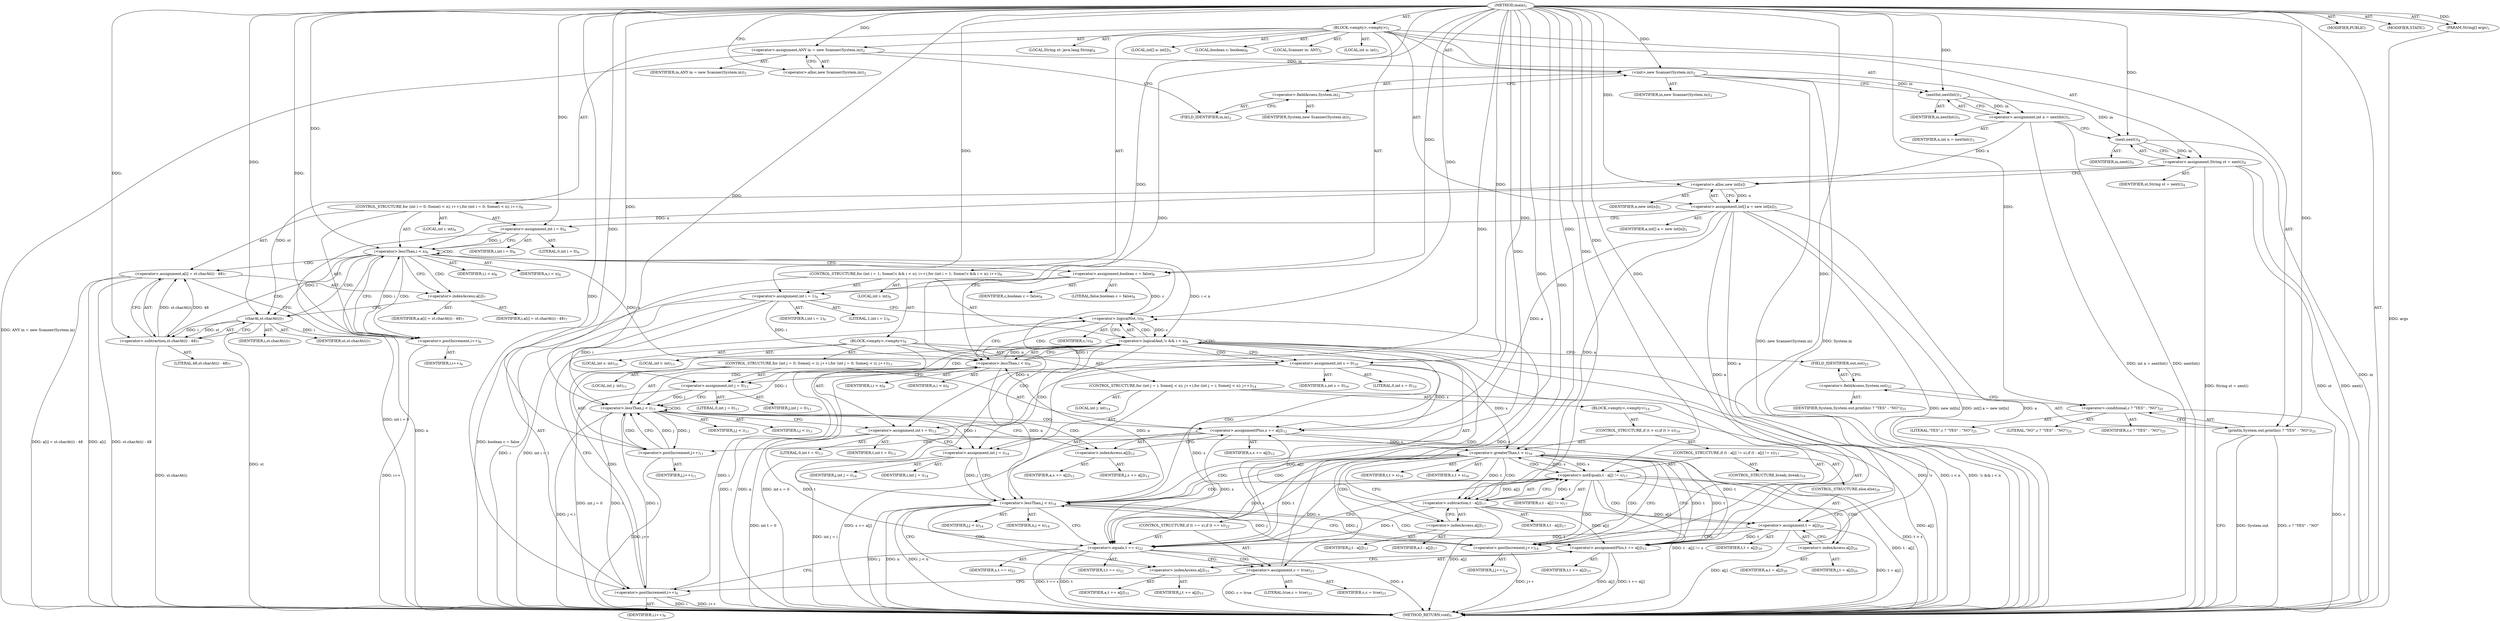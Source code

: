 digraph "main" {  
"19" [label = <(METHOD,main)<SUB>1</SUB>> ]
"20" [label = <(PARAM,String[] args)<SUB>1</SUB>> ]
"21" [label = <(BLOCK,&lt;empty&gt;,&lt;empty&gt;)<SUB>1</SUB>> ]
"4" [label = <(LOCAL,Scanner in: ANY)<SUB>2</SUB>> ]
"22" [label = <(&lt;operator&gt;.assignment,ANY in = new Scanner(System.in))<SUB>2</SUB>> ]
"23" [label = <(IDENTIFIER,in,ANY in = new Scanner(System.in))<SUB>2</SUB>> ]
"24" [label = <(&lt;operator&gt;.alloc,new Scanner(System.in))<SUB>2</SUB>> ]
"25" [label = <(&lt;init&gt;,new Scanner(System.in))<SUB>2</SUB>> ]
"3" [label = <(IDENTIFIER,in,new Scanner(System.in))<SUB>2</SUB>> ]
"26" [label = <(&lt;operator&gt;.fieldAccess,System.in)<SUB>2</SUB>> ]
"27" [label = <(IDENTIFIER,System,new Scanner(System.in))<SUB>2</SUB>> ]
"28" [label = <(FIELD_IDENTIFIER,in,in)<SUB>2</SUB>> ]
"29" [label = <(LOCAL,int n: int)<SUB>3</SUB>> ]
"30" [label = <(&lt;operator&gt;.assignment,int n = nextInt())<SUB>3</SUB>> ]
"31" [label = <(IDENTIFIER,n,int n = nextInt())<SUB>3</SUB>> ]
"32" [label = <(nextInt,nextInt())<SUB>3</SUB>> ]
"33" [label = <(IDENTIFIER,in,nextInt())<SUB>3</SUB>> ]
"34" [label = <(LOCAL,String st: java.lang.String)<SUB>4</SUB>> ]
"35" [label = <(&lt;operator&gt;.assignment,String st = next())<SUB>4</SUB>> ]
"36" [label = <(IDENTIFIER,st,String st = next())<SUB>4</SUB>> ]
"37" [label = <(next,next())<SUB>4</SUB>> ]
"38" [label = <(IDENTIFIER,in,next())<SUB>4</SUB>> ]
"39" [label = <(LOCAL,int[] a: int[])<SUB>5</SUB>> ]
"40" [label = <(&lt;operator&gt;.assignment,int[] a = new int[n])<SUB>5</SUB>> ]
"41" [label = <(IDENTIFIER,a,int[] a = new int[n])<SUB>5</SUB>> ]
"42" [label = <(&lt;operator&gt;.alloc,new int[n])> ]
"43" [label = <(IDENTIFIER,n,new int[n])<SUB>5</SUB>> ]
"44" [label = <(CONTROL_STRUCTURE,for (int i = 0; Some(i &lt; n); i++),for (int i = 0; Some(i &lt; n); i++))<SUB>6</SUB>> ]
"45" [label = <(LOCAL,int i: int)<SUB>6</SUB>> ]
"46" [label = <(&lt;operator&gt;.assignment,int i = 0)<SUB>6</SUB>> ]
"47" [label = <(IDENTIFIER,i,int i = 0)<SUB>6</SUB>> ]
"48" [label = <(LITERAL,0,int i = 0)<SUB>6</SUB>> ]
"49" [label = <(&lt;operator&gt;.lessThan,i &lt; n)<SUB>6</SUB>> ]
"50" [label = <(IDENTIFIER,i,i &lt; n)<SUB>6</SUB>> ]
"51" [label = <(IDENTIFIER,n,i &lt; n)<SUB>6</SUB>> ]
"52" [label = <(&lt;operator&gt;.postIncrement,i++)<SUB>6</SUB>> ]
"53" [label = <(IDENTIFIER,i,i++)<SUB>6</SUB>> ]
"54" [label = <(&lt;operator&gt;.assignment,a[i] = st.charAt(i) - 48)<SUB>7</SUB>> ]
"55" [label = <(&lt;operator&gt;.indexAccess,a[i])<SUB>7</SUB>> ]
"56" [label = <(IDENTIFIER,a,a[i] = st.charAt(i) - 48)<SUB>7</SUB>> ]
"57" [label = <(IDENTIFIER,i,a[i] = st.charAt(i) - 48)<SUB>7</SUB>> ]
"58" [label = <(&lt;operator&gt;.subtraction,st.charAt(i) - 48)<SUB>7</SUB>> ]
"59" [label = <(charAt,st.charAt(i))<SUB>7</SUB>> ]
"60" [label = <(IDENTIFIER,st,st.charAt(i))<SUB>7</SUB>> ]
"61" [label = <(IDENTIFIER,i,st.charAt(i))<SUB>7</SUB>> ]
"62" [label = <(LITERAL,48,st.charAt(i) - 48)<SUB>7</SUB>> ]
"63" [label = <(LOCAL,boolean c: boolean)<SUB>8</SUB>> ]
"64" [label = <(&lt;operator&gt;.assignment,boolean c = false)<SUB>8</SUB>> ]
"65" [label = <(IDENTIFIER,c,boolean c = false)<SUB>8</SUB>> ]
"66" [label = <(LITERAL,false,boolean c = false)<SUB>8</SUB>> ]
"67" [label = <(CONTROL_STRUCTURE,for (int i = 1; Some(!c &amp;&amp; i &lt; n); i++),for (int i = 1; Some(!c &amp;&amp; i &lt; n); i++))<SUB>9</SUB>> ]
"68" [label = <(LOCAL,int i: int)<SUB>9</SUB>> ]
"69" [label = <(&lt;operator&gt;.assignment,int i = 1)<SUB>9</SUB>> ]
"70" [label = <(IDENTIFIER,i,int i = 1)<SUB>9</SUB>> ]
"71" [label = <(LITERAL,1,int i = 1)<SUB>9</SUB>> ]
"72" [label = <(&lt;operator&gt;.logicalAnd,!c &amp;&amp; i &lt; n)<SUB>9</SUB>> ]
"73" [label = <(&lt;operator&gt;.logicalNot,!c)<SUB>9</SUB>> ]
"74" [label = <(IDENTIFIER,c,!c)<SUB>9</SUB>> ]
"75" [label = <(&lt;operator&gt;.lessThan,i &lt; n)<SUB>9</SUB>> ]
"76" [label = <(IDENTIFIER,i,i &lt; n)<SUB>9</SUB>> ]
"77" [label = <(IDENTIFIER,n,i &lt; n)<SUB>9</SUB>> ]
"78" [label = <(&lt;operator&gt;.postIncrement,i++)<SUB>9</SUB>> ]
"79" [label = <(IDENTIFIER,i,i++)<SUB>9</SUB>> ]
"80" [label = <(BLOCK,&lt;empty&gt;,&lt;empty&gt;)<SUB>9</SUB>> ]
"81" [label = <(LOCAL,int s: int)<SUB>10</SUB>> ]
"82" [label = <(&lt;operator&gt;.assignment,int s = 0)<SUB>10</SUB>> ]
"83" [label = <(IDENTIFIER,s,int s = 0)<SUB>10</SUB>> ]
"84" [label = <(LITERAL,0,int s = 0)<SUB>10</SUB>> ]
"85" [label = <(CONTROL_STRUCTURE,for (int j = 0; Some(j &lt; i); j++),for (int j = 0; Some(j &lt; i); j++))<SUB>11</SUB>> ]
"86" [label = <(LOCAL,int j: int)<SUB>11</SUB>> ]
"87" [label = <(&lt;operator&gt;.assignment,int j = 0)<SUB>11</SUB>> ]
"88" [label = <(IDENTIFIER,j,int j = 0)<SUB>11</SUB>> ]
"89" [label = <(LITERAL,0,int j = 0)<SUB>11</SUB>> ]
"90" [label = <(&lt;operator&gt;.lessThan,j &lt; i)<SUB>11</SUB>> ]
"91" [label = <(IDENTIFIER,j,j &lt; i)<SUB>11</SUB>> ]
"92" [label = <(IDENTIFIER,i,j &lt; i)<SUB>11</SUB>> ]
"93" [label = <(&lt;operator&gt;.postIncrement,j++)<SUB>11</SUB>> ]
"94" [label = <(IDENTIFIER,j,j++)<SUB>11</SUB>> ]
"95" [label = <(&lt;operator&gt;.assignmentPlus,s += a[j])<SUB>12</SUB>> ]
"96" [label = <(IDENTIFIER,s,s += a[j])<SUB>12</SUB>> ]
"97" [label = <(&lt;operator&gt;.indexAccess,a[j])<SUB>12</SUB>> ]
"98" [label = <(IDENTIFIER,a,s += a[j])<SUB>12</SUB>> ]
"99" [label = <(IDENTIFIER,j,s += a[j])<SUB>12</SUB>> ]
"100" [label = <(LOCAL,int t: int)<SUB>13</SUB>> ]
"101" [label = <(&lt;operator&gt;.assignment,int t = 0)<SUB>13</SUB>> ]
"102" [label = <(IDENTIFIER,t,int t = 0)<SUB>13</SUB>> ]
"103" [label = <(LITERAL,0,int t = 0)<SUB>13</SUB>> ]
"104" [label = <(CONTROL_STRUCTURE,for (int j = i; Some(j &lt; n); j++),for (int j = i; Some(j &lt; n); j++))<SUB>14</SUB>> ]
"105" [label = <(LOCAL,int j: int)<SUB>14</SUB>> ]
"106" [label = <(&lt;operator&gt;.assignment,int j = i)<SUB>14</SUB>> ]
"107" [label = <(IDENTIFIER,j,int j = i)<SUB>14</SUB>> ]
"108" [label = <(IDENTIFIER,i,int j = i)<SUB>14</SUB>> ]
"109" [label = <(&lt;operator&gt;.lessThan,j &lt; n)<SUB>14</SUB>> ]
"110" [label = <(IDENTIFIER,j,j &lt; n)<SUB>14</SUB>> ]
"111" [label = <(IDENTIFIER,n,j &lt; n)<SUB>14</SUB>> ]
"112" [label = <(&lt;operator&gt;.postIncrement,j++)<SUB>14</SUB>> ]
"113" [label = <(IDENTIFIER,j,j++)<SUB>14</SUB>> ]
"114" [label = <(BLOCK,&lt;empty&gt;,&lt;empty&gt;)<SUB>14</SUB>> ]
"115" [label = <(&lt;operator&gt;.assignmentPlus,t += a[j])<SUB>15</SUB>> ]
"116" [label = <(IDENTIFIER,t,t += a[j])<SUB>15</SUB>> ]
"117" [label = <(&lt;operator&gt;.indexAccess,a[j])<SUB>15</SUB>> ]
"118" [label = <(IDENTIFIER,a,t += a[j])<SUB>15</SUB>> ]
"119" [label = <(IDENTIFIER,j,t += a[j])<SUB>15</SUB>> ]
"120" [label = <(CONTROL_STRUCTURE,if (t &gt; s),if (t &gt; s))<SUB>16</SUB>> ]
"121" [label = <(&lt;operator&gt;.greaterThan,t &gt; s)<SUB>16</SUB>> ]
"122" [label = <(IDENTIFIER,t,t &gt; s)<SUB>16</SUB>> ]
"123" [label = <(IDENTIFIER,s,t &gt; s)<SUB>16</SUB>> ]
"124" [label = <(CONTROL_STRUCTURE,if (t - a[j] != s),if (t - a[j] != s))<SUB>17</SUB>> ]
"125" [label = <(&lt;operator&gt;.notEquals,t - a[j] != s)<SUB>17</SUB>> ]
"126" [label = <(&lt;operator&gt;.subtraction,t - a[j])<SUB>17</SUB>> ]
"127" [label = <(IDENTIFIER,t,t - a[j])<SUB>17</SUB>> ]
"128" [label = <(&lt;operator&gt;.indexAccess,a[j])<SUB>17</SUB>> ]
"129" [label = <(IDENTIFIER,a,t - a[j])<SUB>17</SUB>> ]
"130" [label = <(IDENTIFIER,j,t - a[j])<SUB>17</SUB>> ]
"131" [label = <(IDENTIFIER,s,t - a[j] != s)<SUB>17</SUB>> ]
"132" [label = <(CONTROL_STRUCTURE,break;,break;)<SUB>18</SUB>> ]
"133" [label = <(CONTROL_STRUCTURE,else,else)<SUB>20</SUB>> ]
"134" [label = <(&lt;operator&gt;.assignment,t = a[j])<SUB>20</SUB>> ]
"135" [label = <(IDENTIFIER,t,t = a[j])<SUB>20</SUB>> ]
"136" [label = <(&lt;operator&gt;.indexAccess,a[j])<SUB>20</SUB>> ]
"137" [label = <(IDENTIFIER,a,t = a[j])<SUB>20</SUB>> ]
"138" [label = <(IDENTIFIER,j,t = a[j])<SUB>20</SUB>> ]
"139" [label = <(CONTROL_STRUCTURE,if (t == s),if (t == s))<SUB>22</SUB>> ]
"140" [label = <(&lt;operator&gt;.equals,t == s)<SUB>22</SUB>> ]
"141" [label = <(IDENTIFIER,t,t == s)<SUB>22</SUB>> ]
"142" [label = <(IDENTIFIER,s,t == s)<SUB>22</SUB>> ]
"143" [label = <(&lt;operator&gt;.assignment,c = true)<SUB>23</SUB>> ]
"144" [label = <(IDENTIFIER,c,c = true)<SUB>23</SUB>> ]
"145" [label = <(LITERAL,true,c = true)<SUB>23</SUB>> ]
"146" [label = <(println,System.out.println(c ? &quot;YES&quot; : &quot;NO&quot;))<SUB>25</SUB>> ]
"147" [label = <(&lt;operator&gt;.fieldAccess,System.out)<SUB>25</SUB>> ]
"148" [label = <(IDENTIFIER,System,System.out.println(c ? &quot;YES&quot; : &quot;NO&quot;))<SUB>25</SUB>> ]
"149" [label = <(FIELD_IDENTIFIER,out,out)<SUB>25</SUB>> ]
"150" [label = <(&lt;operator&gt;.conditional,c ? &quot;YES&quot; : &quot;NO&quot;)<SUB>25</SUB>> ]
"151" [label = <(IDENTIFIER,c,c ? &quot;YES&quot; : &quot;NO&quot;)<SUB>25</SUB>> ]
"152" [label = <(LITERAL,&quot;YES&quot;,c ? &quot;YES&quot; : &quot;NO&quot;)<SUB>25</SUB>> ]
"153" [label = <(LITERAL,&quot;NO&quot;,c ? &quot;YES&quot; : &quot;NO&quot;)<SUB>25</SUB>> ]
"154" [label = <(MODIFIER,PUBLIC)> ]
"155" [label = <(MODIFIER,STATIC)> ]
"156" [label = <(METHOD_RETURN,void)<SUB>1</SUB>> ]
  "19" -> "20"  [ label = "AST: "] 
  "19" -> "21"  [ label = "AST: "] 
  "19" -> "154"  [ label = "AST: "] 
  "19" -> "155"  [ label = "AST: "] 
  "19" -> "156"  [ label = "AST: "] 
  "21" -> "4"  [ label = "AST: "] 
  "21" -> "22"  [ label = "AST: "] 
  "21" -> "25"  [ label = "AST: "] 
  "21" -> "29"  [ label = "AST: "] 
  "21" -> "30"  [ label = "AST: "] 
  "21" -> "34"  [ label = "AST: "] 
  "21" -> "35"  [ label = "AST: "] 
  "21" -> "39"  [ label = "AST: "] 
  "21" -> "40"  [ label = "AST: "] 
  "21" -> "44"  [ label = "AST: "] 
  "21" -> "63"  [ label = "AST: "] 
  "21" -> "64"  [ label = "AST: "] 
  "21" -> "67"  [ label = "AST: "] 
  "21" -> "146"  [ label = "AST: "] 
  "22" -> "23"  [ label = "AST: "] 
  "22" -> "24"  [ label = "AST: "] 
  "25" -> "3"  [ label = "AST: "] 
  "25" -> "26"  [ label = "AST: "] 
  "26" -> "27"  [ label = "AST: "] 
  "26" -> "28"  [ label = "AST: "] 
  "30" -> "31"  [ label = "AST: "] 
  "30" -> "32"  [ label = "AST: "] 
  "32" -> "33"  [ label = "AST: "] 
  "35" -> "36"  [ label = "AST: "] 
  "35" -> "37"  [ label = "AST: "] 
  "37" -> "38"  [ label = "AST: "] 
  "40" -> "41"  [ label = "AST: "] 
  "40" -> "42"  [ label = "AST: "] 
  "42" -> "43"  [ label = "AST: "] 
  "44" -> "45"  [ label = "AST: "] 
  "44" -> "46"  [ label = "AST: "] 
  "44" -> "49"  [ label = "AST: "] 
  "44" -> "52"  [ label = "AST: "] 
  "44" -> "54"  [ label = "AST: "] 
  "46" -> "47"  [ label = "AST: "] 
  "46" -> "48"  [ label = "AST: "] 
  "49" -> "50"  [ label = "AST: "] 
  "49" -> "51"  [ label = "AST: "] 
  "52" -> "53"  [ label = "AST: "] 
  "54" -> "55"  [ label = "AST: "] 
  "54" -> "58"  [ label = "AST: "] 
  "55" -> "56"  [ label = "AST: "] 
  "55" -> "57"  [ label = "AST: "] 
  "58" -> "59"  [ label = "AST: "] 
  "58" -> "62"  [ label = "AST: "] 
  "59" -> "60"  [ label = "AST: "] 
  "59" -> "61"  [ label = "AST: "] 
  "64" -> "65"  [ label = "AST: "] 
  "64" -> "66"  [ label = "AST: "] 
  "67" -> "68"  [ label = "AST: "] 
  "67" -> "69"  [ label = "AST: "] 
  "67" -> "72"  [ label = "AST: "] 
  "67" -> "78"  [ label = "AST: "] 
  "67" -> "80"  [ label = "AST: "] 
  "69" -> "70"  [ label = "AST: "] 
  "69" -> "71"  [ label = "AST: "] 
  "72" -> "73"  [ label = "AST: "] 
  "72" -> "75"  [ label = "AST: "] 
  "73" -> "74"  [ label = "AST: "] 
  "75" -> "76"  [ label = "AST: "] 
  "75" -> "77"  [ label = "AST: "] 
  "78" -> "79"  [ label = "AST: "] 
  "80" -> "81"  [ label = "AST: "] 
  "80" -> "82"  [ label = "AST: "] 
  "80" -> "85"  [ label = "AST: "] 
  "80" -> "100"  [ label = "AST: "] 
  "80" -> "101"  [ label = "AST: "] 
  "80" -> "104"  [ label = "AST: "] 
  "80" -> "139"  [ label = "AST: "] 
  "82" -> "83"  [ label = "AST: "] 
  "82" -> "84"  [ label = "AST: "] 
  "85" -> "86"  [ label = "AST: "] 
  "85" -> "87"  [ label = "AST: "] 
  "85" -> "90"  [ label = "AST: "] 
  "85" -> "93"  [ label = "AST: "] 
  "85" -> "95"  [ label = "AST: "] 
  "87" -> "88"  [ label = "AST: "] 
  "87" -> "89"  [ label = "AST: "] 
  "90" -> "91"  [ label = "AST: "] 
  "90" -> "92"  [ label = "AST: "] 
  "93" -> "94"  [ label = "AST: "] 
  "95" -> "96"  [ label = "AST: "] 
  "95" -> "97"  [ label = "AST: "] 
  "97" -> "98"  [ label = "AST: "] 
  "97" -> "99"  [ label = "AST: "] 
  "101" -> "102"  [ label = "AST: "] 
  "101" -> "103"  [ label = "AST: "] 
  "104" -> "105"  [ label = "AST: "] 
  "104" -> "106"  [ label = "AST: "] 
  "104" -> "109"  [ label = "AST: "] 
  "104" -> "112"  [ label = "AST: "] 
  "104" -> "114"  [ label = "AST: "] 
  "106" -> "107"  [ label = "AST: "] 
  "106" -> "108"  [ label = "AST: "] 
  "109" -> "110"  [ label = "AST: "] 
  "109" -> "111"  [ label = "AST: "] 
  "112" -> "113"  [ label = "AST: "] 
  "114" -> "115"  [ label = "AST: "] 
  "114" -> "120"  [ label = "AST: "] 
  "115" -> "116"  [ label = "AST: "] 
  "115" -> "117"  [ label = "AST: "] 
  "117" -> "118"  [ label = "AST: "] 
  "117" -> "119"  [ label = "AST: "] 
  "120" -> "121"  [ label = "AST: "] 
  "120" -> "124"  [ label = "AST: "] 
  "121" -> "122"  [ label = "AST: "] 
  "121" -> "123"  [ label = "AST: "] 
  "124" -> "125"  [ label = "AST: "] 
  "124" -> "132"  [ label = "AST: "] 
  "124" -> "133"  [ label = "AST: "] 
  "125" -> "126"  [ label = "AST: "] 
  "125" -> "131"  [ label = "AST: "] 
  "126" -> "127"  [ label = "AST: "] 
  "126" -> "128"  [ label = "AST: "] 
  "128" -> "129"  [ label = "AST: "] 
  "128" -> "130"  [ label = "AST: "] 
  "133" -> "134"  [ label = "AST: "] 
  "134" -> "135"  [ label = "AST: "] 
  "134" -> "136"  [ label = "AST: "] 
  "136" -> "137"  [ label = "AST: "] 
  "136" -> "138"  [ label = "AST: "] 
  "139" -> "140"  [ label = "AST: "] 
  "139" -> "143"  [ label = "AST: "] 
  "140" -> "141"  [ label = "AST: "] 
  "140" -> "142"  [ label = "AST: "] 
  "143" -> "144"  [ label = "AST: "] 
  "143" -> "145"  [ label = "AST: "] 
  "146" -> "147"  [ label = "AST: "] 
  "146" -> "150"  [ label = "AST: "] 
  "147" -> "148"  [ label = "AST: "] 
  "147" -> "149"  [ label = "AST: "] 
  "150" -> "151"  [ label = "AST: "] 
  "150" -> "152"  [ label = "AST: "] 
  "150" -> "153"  [ label = "AST: "] 
  "22" -> "28"  [ label = "CFG: "] 
  "25" -> "32"  [ label = "CFG: "] 
  "30" -> "37"  [ label = "CFG: "] 
  "35" -> "42"  [ label = "CFG: "] 
  "40" -> "46"  [ label = "CFG: "] 
  "64" -> "69"  [ label = "CFG: "] 
  "146" -> "156"  [ label = "CFG: "] 
  "24" -> "22"  [ label = "CFG: "] 
  "26" -> "25"  [ label = "CFG: "] 
  "32" -> "30"  [ label = "CFG: "] 
  "37" -> "35"  [ label = "CFG: "] 
  "42" -> "40"  [ label = "CFG: "] 
  "46" -> "49"  [ label = "CFG: "] 
  "49" -> "55"  [ label = "CFG: "] 
  "49" -> "64"  [ label = "CFG: "] 
  "52" -> "49"  [ label = "CFG: "] 
  "54" -> "52"  [ label = "CFG: "] 
  "69" -> "73"  [ label = "CFG: "] 
  "72" -> "82"  [ label = "CFG: "] 
  "72" -> "149"  [ label = "CFG: "] 
  "78" -> "73"  [ label = "CFG: "] 
  "147" -> "150"  [ label = "CFG: "] 
  "150" -> "146"  [ label = "CFG: "] 
  "28" -> "26"  [ label = "CFG: "] 
  "55" -> "59"  [ label = "CFG: "] 
  "58" -> "54"  [ label = "CFG: "] 
  "73" -> "72"  [ label = "CFG: "] 
  "73" -> "75"  [ label = "CFG: "] 
  "75" -> "72"  [ label = "CFG: "] 
  "82" -> "87"  [ label = "CFG: "] 
  "101" -> "106"  [ label = "CFG: "] 
  "149" -> "147"  [ label = "CFG: "] 
  "59" -> "58"  [ label = "CFG: "] 
  "87" -> "90"  [ label = "CFG: "] 
  "90" -> "97"  [ label = "CFG: "] 
  "90" -> "101"  [ label = "CFG: "] 
  "93" -> "90"  [ label = "CFG: "] 
  "95" -> "93"  [ label = "CFG: "] 
  "106" -> "109"  [ label = "CFG: "] 
  "109" -> "117"  [ label = "CFG: "] 
  "109" -> "140"  [ label = "CFG: "] 
  "112" -> "109"  [ label = "CFG: "] 
  "140" -> "143"  [ label = "CFG: "] 
  "140" -> "78"  [ label = "CFG: "] 
  "143" -> "78"  [ label = "CFG: "] 
  "97" -> "95"  [ label = "CFG: "] 
  "115" -> "121"  [ label = "CFG: "] 
  "117" -> "115"  [ label = "CFG: "] 
  "121" -> "128"  [ label = "CFG: "] 
  "121" -> "112"  [ label = "CFG: "] 
  "125" -> "140"  [ label = "CFG: "] 
  "125" -> "136"  [ label = "CFG: "] 
  "126" -> "125"  [ label = "CFG: "] 
  "134" -> "112"  [ label = "CFG: "] 
  "128" -> "126"  [ label = "CFG: "] 
  "136" -> "134"  [ label = "CFG: "] 
  "19" -> "24"  [ label = "CFG: "] 
  "20" -> "156"  [ label = "DDG: args"] 
  "22" -> "156"  [ label = "DDG: ANY in = new Scanner(System.in)"] 
  "25" -> "156"  [ label = "DDG: System.in"] 
  "25" -> "156"  [ label = "DDG: new Scanner(System.in)"] 
  "30" -> "156"  [ label = "DDG: nextInt()"] 
  "30" -> "156"  [ label = "DDG: int n = nextInt()"] 
  "35" -> "156"  [ label = "DDG: st"] 
  "37" -> "156"  [ label = "DDG: in"] 
  "35" -> "156"  [ label = "DDG: next()"] 
  "35" -> "156"  [ label = "DDG: String st = next()"] 
  "40" -> "156"  [ label = "DDG: a"] 
  "40" -> "156"  [ label = "DDG: new int[n]"] 
  "40" -> "156"  [ label = "DDG: int[] a = new int[n]"] 
  "46" -> "156"  [ label = "DDG: int i = 0"] 
  "49" -> "156"  [ label = "DDG: n"] 
  "64" -> "156"  [ label = "DDG: boolean c = false"] 
  "69" -> "156"  [ label = "DDG: i"] 
  "69" -> "156"  [ label = "DDG: int i = 1"] 
  "72" -> "156"  [ label = "DDG: !c"] 
  "75" -> "156"  [ label = "DDG: i"] 
  "75" -> "156"  [ label = "DDG: n"] 
  "72" -> "156"  [ label = "DDG: i &lt; n"] 
  "72" -> "156"  [ label = "DDG: !c &amp;&amp; i &lt; n"] 
  "146" -> "156"  [ label = "DDG: System.out"] 
  "150" -> "156"  [ label = "DDG: c"] 
  "146" -> "156"  [ label = "DDG: c ? &quot;YES&quot; : &quot;NO&quot;"] 
  "82" -> "156"  [ label = "DDG: int s = 0"] 
  "87" -> "156"  [ label = "DDG: int j = 0"] 
  "90" -> "156"  [ label = "DDG: j &lt; i"] 
  "101" -> "156"  [ label = "DDG: int t = 0"] 
  "106" -> "156"  [ label = "DDG: int j = i"] 
  "109" -> "156"  [ label = "DDG: j"] 
  "109" -> "156"  [ label = "DDG: n"] 
  "109" -> "156"  [ label = "DDG: j &lt; n"] 
  "115" -> "156"  [ label = "DDG: a[j]"] 
  "115" -> "156"  [ label = "DDG: t += a[j]"] 
  "121" -> "156"  [ label = "DDG: t &gt; s"] 
  "126" -> "156"  [ label = "DDG: a[j]"] 
  "125" -> "156"  [ label = "DDG: t - a[j]"] 
  "125" -> "156"  [ label = "DDG: t - a[j] != s"] 
  "134" -> "156"  [ label = "DDG: a[j]"] 
  "134" -> "156"  [ label = "DDG: t = a[j]"] 
  "112" -> "156"  [ label = "DDG: j++"] 
  "140" -> "156"  [ label = "DDG: t"] 
  "140" -> "156"  [ label = "DDG: s"] 
  "140" -> "156"  [ label = "DDG: t == s"] 
  "143" -> "156"  [ label = "DDG: c = true"] 
  "78" -> "156"  [ label = "DDG: i"] 
  "78" -> "156"  [ label = "DDG: i++"] 
  "95" -> "156"  [ label = "DDG: a[j]"] 
  "95" -> "156"  [ label = "DDG: s += a[j]"] 
  "93" -> "156"  [ label = "DDG: j++"] 
  "54" -> "156"  [ label = "DDG: a[i]"] 
  "59" -> "156"  [ label = "DDG: st"] 
  "58" -> "156"  [ label = "DDG: st.charAt(i)"] 
  "54" -> "156"  [ label = "DDG: st.charAt(i) - 48"] 
  "54" -> "156"  [ label = "DDG: a[i] = st.charAt(i) - 48"] 
  "52" -> "156"  [ label = "DDG: i++"] 
  "19" -> "20"  [ label = "DDG: "] 
  "19" -> "22"  [ label = "DDG: "] 
  "32" -> "30"  [ label = "DDG: in"] 
  "37" -> "35"  [ label = "DDG: in"] 
  "42" -> "40"  [ label = "DDG: n"] 
  "19" -> "64"  [ label = "DDG: "] 
  "22" -> "25"  [ label = "DDG: in"] 
  "19" -> "25"  [ label = "DDG: "] 
  "19" -> "46"  [ label = "DDG: "] 
  "58" -> "54"  [ label = "DDG: st.charAt(i)"] 
  "58" -> "54"  [ label = "DDG: 48"] 
  "19" -> "69"  [ label = "DDG: "] 
  "19" -> "146"  [ label = "DDG: "] 
  "25" -> "32"  [ label = "DDG: in"] 
  "19" -> "32"  [ label = "DDG: "] 
  "32" -> "37"  [ label = "DDG: in"] 
  "19" -> "37"  [ label = "DDG: "] 
  "30" -> "42"  [ label = "DDG: n"] 
  "19" -> "42"  [ label = "DDG: "] 
  "46" -> "49"  [ label = "DDG: i"] 
  "52" -> "49"  [ label = "DDG: i"] 
  "19" -> "49"  [ label = "DDG: "] 
  "42" -> "49"  [ label = "DDG: n"] 
  "59" -> "52"  [ label = "DDG: i"] 
  "19" -> "52"  [ label = "DDG: "] 
  "73" -> "72"  [ label = "DDG: c"] 
  "75" -> "72"  [ label = "DDG: i"] 
  "75" -> "72"  [ label = "DDG: n"] 
  "49" -> "72"  [ label = "DDG: i &lt; n"] 
  "19" -> "78"  [ label = "DDG: "] 
  "90" -> "78"  [ label = "DDG: i"] 
  "19" -> "82"  [ label = "DDG: "] 
  "19" -> "101"  [ label = "DDG: "] 
  "19" -> "150"  [ label = "DDG: "] 
  "59" -> "58"  [ label = "DDG: st"] 
  "59" -> "58"  [ label = "DDG: i"] 
  "19" -> "58"  [ label = "DDG: "] 
  "64" -> "73"  [ label = "DDG: c"] 
  "143" -> "73"  [ label = "DDG: c"] 
  "19" -> "73"  [ label = "DDG: "] 
  "69" -> "75"  [ label = "DDG: i"] 
  "78" -> "75"  [ label = "DDG: i"] 
  "19" -> "75"  [ label = "DDG: "] 
  "49" -> "75"  [ label = "DDG: n"] 
  "109" -> "75"  [ label = "DDG: n"] 
  "19" -> "87"  [ label = "DDG: "] 
  "40" -> "95"  [ label = "DDG: a"] 
  "126" -> "95"  [ label = "DDG: a[j]"] 
  "90" -> "106"  [ label = "DDG: i"] 
  "19" -> "106"  [ label = "DDG: "] 
  "19" -> "143"  [ label = "DDG: "] 
  "35" -> "59"  [ label = "DDG: st"] 
  "19" -> "59"  [ label = "DDG: "] 
  "49" -> "59"  [ label = "DDG: i"] 
  "87" -> "90"  [ label = "DDG: j"] 
  "93" -> "90"  [ label = "DDG: j"] 
  "19" -> "90"  [ label = "DDG: "] 
  "69" -> "90"  [ label = "DDG: i"] 
  "75" -> "90"  [ label = "DDG: i"] 
  "78" -> "90"  [ label = "DDG: i"] 
  "90" -> "93"  [ label = "DDG: j"] 
  "19" -> "93"  [ label = "DDG: "] 
  "82" -> "95"  [ label = "DDG: s"] 
  "19" -> "95"  [ label = "DDG: "] 
  "106" -> "109"  [ label = "DDG: j"] 
  "112" -> "109"  [ label = "DDG: j"] 
  "19" -> "109"  [ label = "DDG: "] 
  "49" -> "109"  [ label = "DDG: n"] 
  "75" -> "109"  [ label = "DDG: n"] 
  "109" -> "112"  [ label = "DDG: j"] 
  "19" -> "112"  [ label = "DDG: "] 
  "40" -> "115"  [ label = "DDG: a"] 
  "126" -> "115"  [ label = "DDG: a[j]"] 
  "101" -> "140"  [ label = "DDG: t"] 
  "121" -> "140"  [ label = "DDG: t"] 
  "126" -> "140"  [ label = "DDG: t"] 
  "134" -> "140"  [ label = "DDG: t"] 
  "19" -> "140"  [ label = "DDG: "] 
  "82" -> "140"  [ label = "DDG: s"] 
  "121" -> "140"  [ label = "DDG: s"] 
  "125" -> "140"  [ label = "DDG: s"] 
  "95" -> "140"  [ label = "DDG: s"] 
  "101" -> "115"  [ label = "DDG: t"] 
  "121" -> "115"  [ label = "DDG: t"] 
  "134" -> "115"  [ label = "DDG: t"] 
  "19" -> "115"  [ label = "DDG: "] 
  "115" -> "121"  [ label = "DDG: t"] 
  "19" -> "121"  [ label = "DDG: "] 
  "82" -> "121"  [ label = "DDG: s"] 
  "125" -> "121"  [ label = "DDG: s"] 
  "95" -> "121"  [ label = "DDG: s"] 
  "126" -> "125"  [ label = "DDG: t"] 
  "126" -> "125"  [ label = "DDG: a[j]"] 
  "121" -> "125"  [ label = "DDG: s"] 
  "19" -> "125"  [ label = "DDG: "] 
  "40" -> "134"  [ label = "DDG: a"] 
  "126" -> "134"  [ label = "DDG: a[j]"] 
  "121" -> "126"  [ label = "DDG: t"] 
  "19" -> "126"  [ label = "DDG: "] 
  "40" -> "126"  [ label = "DDG: a"] 
  "49" -> "49"  [ label = "CDG: "] 
  "49" -> "52"  [ label = "CDG: "] 
  "49" -> "59"  [ label = "CDG: "] 
  "49" -> "54"  [ label = "CDG: "] 
  "49" -> "58"  [ label = "CDG: "] 
  "49" -> "55"  [ label = "CDG: "] 
  "72" -> "73"  [ label = "CDG: "] 
  "72" -> "72"  [ label = "CDG: "] 
  "72" -> "106"  [ label = "CDG: "] 
  "72" -> "87"  [ label = "CDG: "] 
  "72" -> "82"  [ label = "CDG: "] 
  "72" -> "140"  [ label = "CDG: "] 
  "72" -> "101"  [ label = "CDG: "] 
  "72" -> "90"  [ label = "CDG: "] 
  "72" -> "78"  [ label = "CDG: "] 
  "72" -> "109"  [ label = "CDG: "] 
  "73" -> "75"  [ label = "CDG: "] 
  "90" -> "95"  [ label = "CDG: "] 
  "90" -> "97"  [ label = "CDG: "] 
  "90" -> "93"  [ label = "CDG: "] 
  "90" -> "90"  [ label = "CDG: "] 
  "109" -> "115"  [ label = "CDG: "] 
  "109" -> "121"  [ label = "CDG: "] 
  "109" -> "117"  [ label = "CDG: "] 
  "140" -> "143"  [ label = "CDG: "] 
  "121" -> "128"  [ label = "CDG: "] 
  "121" -> "112"  [ label = "CDG: "] 
  "121" -> "126"  [ label = "CDG: "] 
  "121" -> "125"  [ label = "CDG: "] 
  "121" -> "109"  [ label = "CDG: "] 
  "125" -> "136"  [ label = "CDG: "] 
  "125" -> "112"  [ label = "CDG: "] 
  "125" -> "134"  [ label = "CDG: "] 
  "125" -> "109"  [ label = "CDG: "] 
}
